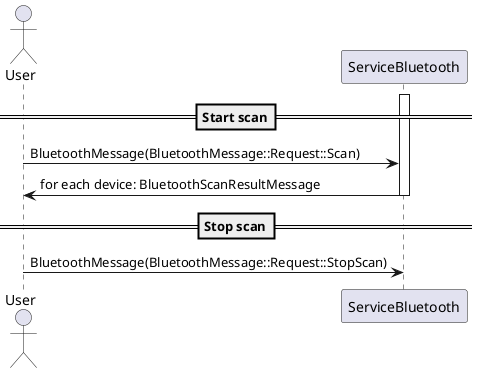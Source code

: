 @startuml

actor User
participant ServiceBluetooth
==Start scan==
activate ServiceBluetooth
User -> ServiceBluetooth : BluetoothMessage(BluetoothMessage::Request::Scan)
ServiceBluetooth -> User : for each device: BluetoothScanResultMessage
deactivate ServiceBluetooth
==Stop scan==
User -> ServiceBluetooth : BluetoothMessage(BluetoothMessage::Request::StopScan)

@enduml
